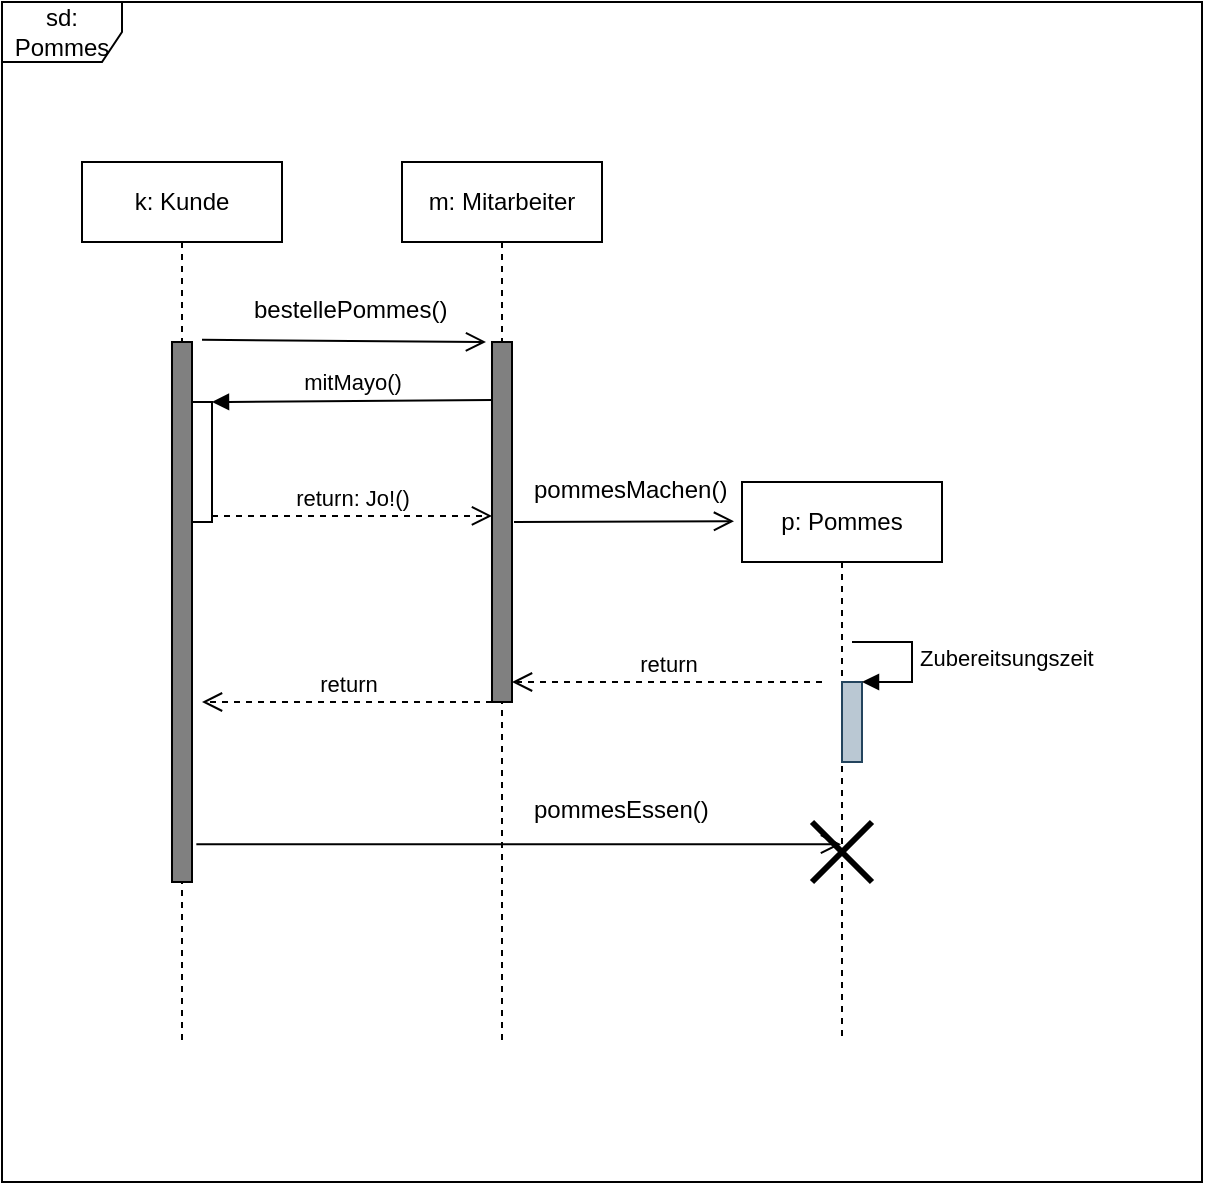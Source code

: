 <mxfile>
    <diagram id="vJMtR-HFyviTxx3fbQLr" name="Seite-1">
        <mxGraphModel dx="772" dy="589" grid="1" gridSize="10" guides="1" tooltips="1" connect="1" arrows="1" fold="1" page="1" pageScale="1" pageWidth="827" pageHeight="1169" math="0" shadow="0">
            <root>
                <mxCell id="0"/>
                <mxCell id="1" parent="0"/>
                <mxCell id="2" value="sd: Pommes" style="shape=umlFrame;whiteSpace=wrap;html=1;" vertex="1" parent="1">
                    <mxGeometry x="120" y="80" width="600" height="590" as="geometry"/>
                </mxCell>
                <mxCell id="3" value="p: Pommes" style="shape=umlLifeline;perimeter=lifelinePerimeter;whiteSpace=wrap;html=1;container=1;collapsible=0;recursiveResize=0;outlineConnect=0;" vertex="1" parent="1">
                    <mxGeometry x="490" y="320" width="100" height="280" as="geometry"/>
                </mxCell>
                <mxCell id="39" value="" style="html=1;points=[];perimeter=orthogonalPerimeter;fillColor=#bac8d3;strokeColor=#23445d;" vertex="1" parent="3">
                    <mxGeometry x="50" y="100" width="10" height="40" as="geometry"/>
                </mxCell>
                <mxCell id="40" value="Zubereitsungszeit" style="edgeStyle=orthogonalEdgeStyle;html=1;align=left;spacingLeft=2;endArrow=block;rounded=0;entryX=1;entryY=0;" edge="1" target="39" parent="3">
                    <mxGeometry relative="1" as="geometry">
                        <mxPoint x="55" y="80" as="sourcePoint"/>
                        <Array as="points">
                            <mxPoint x="85" y="80"/>
                        </Array>
                    </mxGeometry>
                </mxCell>
                <mxCell id="41" value="return" style="html=1;verticalAlign=bottom;endArrow=open;dashed=1;endSize=8;" edge="1" parent="3" target="16">
                    <mxGeometry relative="1" as="geometry">
                        <mxPoint x="40" y="100" as="sourcePoint"/>
                        <mxPoint x="-40" y="100" as="targetPoint"/>
                    </mxGeometry>
                </mxCell>
                <mxCell id="46" value="" style="shape=umlDestroy;whiteSpace=wrap;html=1;strokeWidth=3;" vertex="1" parent="3">
                    <mxGeometry x="35" y="170" width="30" height="30" as="geometry"/>
                </mxCell>
                <mxCell id="15" value="m: Mitarbeiter" style="shape=umlLifeline;perimeter=lifelinePerimeter;whiteSpace=wrap;html=1;container=1;collapsible=0;recursiveResize=0;outlineConnect=0;" vertex="1" parent="1">
                    <mxGeometry x="320" y="160" width="100" height="440" as="geometry"/>
                </mxCell>
                <mxCell id="16" value="" style="html=1;points=[];perimeter=orthogonalPerimeter;fillColor=#808080;" vertex="1" parent="15">
                    <mxGeometry x="45" y="90" width="10" height="180" as="geometry"/>
                </mxCell>
                <mxCell id="17" value="k: Kunde" style="shape=umlLifeline;perimeter=lifelinePerimeter;whiteSpace=wrap;html=1;container=1;collapsible=0;recursiveResize=0;outlineConnect=0;" vertex="1" parent="1">
                    <mxGeometry x="160" y="160" width="100" height="440" as="geometry"/>
                </mxCell>
                <mxCell id="18" value="" style="html=1;points=[];perimeter=orthogonalPerimeter;fillColor=#808080;" vertex="1" parent="17">
                    <mxGeometry x="45" y="90" width="10" height="270" as="geometry"/>
                </mxCell>
                <mxCell id="32" value="" style="html=1;points=[];perimeter=orthogonalPerimeter;" vertex="1" parent="17">
                    <mxGeometry x="55" y="120" width="10" height="60" as="geometry"/>
                </mxCell>
                <mxCell id="25" value="" style="endArrow=open;startArrow=none;endFill=0;startFill=0;endSize=8;html=1;verticalAlign=bottom;labelBackgroundColor=none;strokeWidth=1;exitX=1.5;exitY=-0.004;exitDx=0;exitDy=0;exitPerimeter=0;entryX=-0.3;entryY=0;entryDx=0;entryDy=0;entryPerimeter=0;" edge="1" parent="1" source="18" target="16">
                    <mxGeometry width="160" relative="1" as="geometry">
                        <mxPoint x="260" y="339.5" as="sourcePoint"/>
                        <mxPoint x="420" y="339.5" as="targetPoint"/>
                    </mxGeometry>
                </mxCell>
                <mxCell id="28" value="bestellePommes()" style="text;strokeColor=none;fillColor=none;align=left;verticalAlign=top;spacingLeft=4;spacingRight=4;overflow=hidden;rotatable=0;points=[[0,0.5],[1,0.5]];portConstraint=eastwest;" vertex="1" parent="1">
                    <mxGeometry x="240" y="220" width="110" height="26" as="geometry"/>
                </mxCell>
                <mxCell id="33" value="mitMayo()" style="html=1;verticalAlign=bottom;endArrow=block;entryX=1;entryY=0;exitX=0;exitY=0.161;exitDx=0;exitDy=0;exitPerimeter=0;" edge="1" target="32" parent="1" source="16">
                    <mxGeometry relative="1" as="geometry">
                        <mxPoint x="290" y="280" as="sourcePoint"/>
                    </mxGeometry>
                </mxCell>
                <mxCell id="34" value="return: Jo!()" style="html=1;verticalAlign=bottom;endArrow=open;dashed=1;endSize=8;exitX=1;exitY=0.95;entryX=0;entryY=0.483;entryDx=0;entryDy=0;entryPerimeter=0;" edge="1" source="32" parent="1" target="16">
                    <mxGeometry relative="1" as="geometry">
                        <mxPoint x="290" y="337" as="targetPoint"/>
                    </mxGeometry>
                </mxCell>
                <mxCell id="37" value="" style="endArrow=open;startArrow=none;endFill=0;startFill=0;endSize=8;html=1;verticalAlign=bottom;labelBackgroundColor=none;strokeWidth=1;exitX=1.1;exitY=0.5;exitDx=0;exitDy=0;exitPerimeter=0;entryX=-0.04;entryY=0.07;entryDx=0;entryDy=0;entryPerimeter=0;" edge="1" parent="1" source="16" target="3">
                    <mxGeometry width="160" relative="1" as="geometry">
                        <mxPoint x="380" y="340.0" as="sourcePoint"/>
                        <mxPoint x="480" y="341" as="targetPoint"/>
                    </mxGeometry>
                </mxCell>
                <mxCell id="38" value="pommesMachen()" style="text;strokeColor=none;fillColor=none;align=left;verticalAlign=top;spacingLeft=4;spacingRight=4;overflow=hidden;rotatable=0;points=[[0,0.5],[1,0.5]];portConstraint=eastwest;" vertex="1" parent="1">
                    <mxGeometry x="380" y="310" width="110" height="26" as="geometry"/>
                </mxCell>
                <mxCell id="43" value="return" style="html=1;verticalAlign=bottom;endArrow=open;dashed=1;endSize=8;" edge="1" parent="1">
                    <mxGeometry relative="1" as="geometry">
                        <mxPoint x="365" y="430" as="sourcePoint"/>
                        <mxPoint x="220" y="430" as="targetPoint"/>
                    </mxGeometry>
                </mxCell>
                <mxCell id="44" value="" style="endArrow=open;startArrow=none;endFill=0;startFill=0;endSize=8;html=1;verticalAlign=bottom;labelBackgroundColor=none;strokeWidth=1;exitX=1.217;exitY=0.93;exitDx=0;exitDy=0;exitPerimeter=0;" edge="1" parent="1" source="18" target="3">
                    <mxGeometry width="160" relative="1" as="geometry">
                        <mxPoint x="224.0" y="500" as="sourcePoint"/>
                        <mxPoint x="366" y="501.08" as="targetPoint"/>
                    </mxGeometry>
                </mxCell>
                <mxCell id="45" value="pommesEssen()" style="text;strokeColor=none;fillColor=none;align=left;verticalAlign=top;spacingLeft=4;spacingRight=4;overflow=hidden;rotatable=0;points=[[0,0.5],[1,0.5]];portConstraint=eastwest;" vertex="1" parent="1">
                    <mxGeometry x="380" y="470" width="100" height="26" as="geometry"/>
                </mxCell>
            </root>
        </mxGraphModel>
    </diagram>
</mxfile>